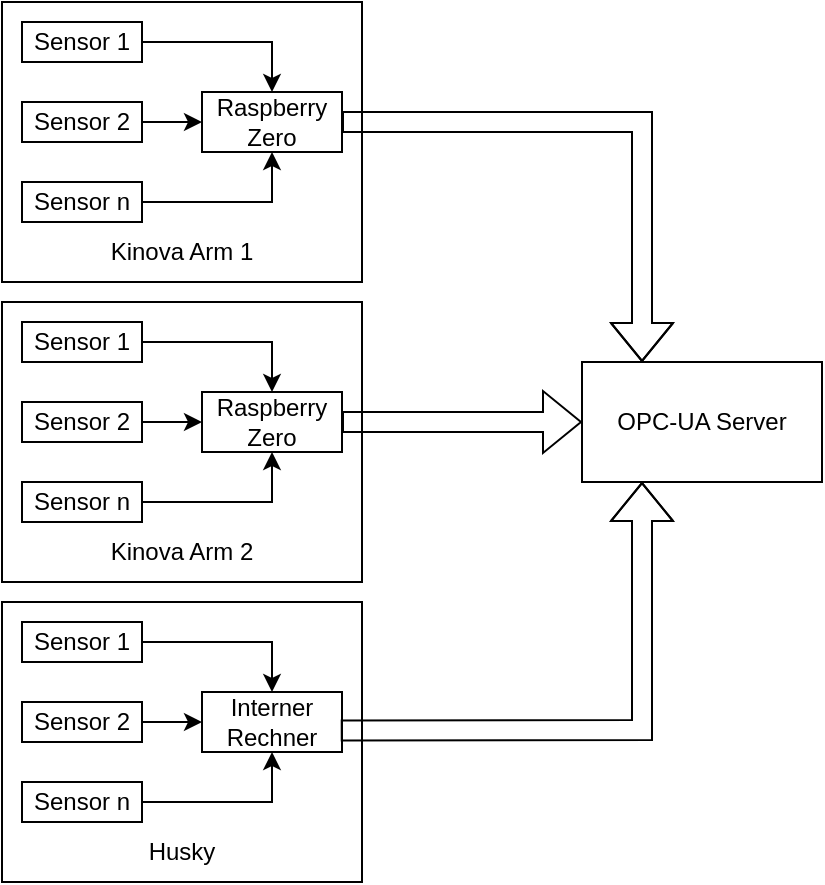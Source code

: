 <mxfile version="21.8.0" type="github">
  <diagram name="Page-1" id="Ken90fRENR_DKgnEPoyX">
    <mxGraphModel dx="989" dy="639" grid="1" gridSize="10" guides="1" tooltips="1" connect="1" arrows="1" fold="1" page="1" pageScale="1" pageWidth="850" pageHeight="1100" math="0" shadow="0">
      <root>
        <mxCell id="0" />
        <mxCell id="1" parent="0" />
        <mxCell id="2kf7gk5V1LucMpKT2yhE-8" value="" style="rounded=0;whiteSpace=wrap;html=1;" vertex="1" parent="1">
          <mxGeometry x="110" y="70" width="180" height="140" as="geometry" />
        </mxCell>
        <mxCell id="2kf7gk5V1LucMpKT2yhE-6" value="" style="edgeStyle=orthogonalEdgeStyle;rounded=0;orthogonalLoop=1;jettySize=auto;html=1;" edge="1" parent="1" source="2kf7gk5V1LucMpKT2yhE-1" target="2kf7gk5V1LucMpKT2yhE-4">
          <mxGeometry relative="1" as="geometry" />
        </mxCell>
        <mxCell id="2kf7gk5V1LucMpKT2yhE-1" value="Sensor 1" style="rounded=0;whiteSpace=wrap;html=1;" vertex="1" parent="1">
          <mxGeometry x="120" y="80" width="60" height="20" as="geometry" />
        </mxCell>
        <mxCell id="2kf7gk5V1LucMpKT2yhE-5" value="" style="edgeStyle=orthogonalEdgeStyle;rounded=0;orthogonalLoop=1;jettySize=auto;html=1;" edge="1" parent="1" source="2kf7gk5V1LucMpKT2yhE-2" target="2kf7gk5V1LucMpKT2yhE-4">
          <mxGeometry relative="1" as="geometry" />
        </mxCell>
        <mxCell id="2kf7gk5V1LucMpKT2yhE-2" value="Sensor 2" style="rounded=0;whiteSpace=wrap;html=1;" vertex="1" parent="1">
          <mxGeometry x="120" y="120" width="60" height="20" as="geometry" />
        </mxCell>
        <mxCell id="2kf7gk5V1LucMpKT2yhE-7" value="" style="edgeStyle=orthogonalEdgeStyle;rounded=0;orthogonalLoop=1;jettySize=auto;html=1;" edge="1" parent="1" source="2kf7gk5V1LucMpKT2yhE-3" target="2kf7gk5V1LucMpKT2yhE-4">
          <mxGeometry relative="1" as="geometry" />
        </mxCell>
        <mxCell id="2kf7gk5V1LucMpKT2yhE-3" value="Sensor n" style="rounded=0;whiteSpace=wrap;html=1;" vertex="1" parent="1">
          <mxGeometry x="120" y="160" width="60" height="20" as="geometry" />
        </mxCell>
        <mxCell id="2kf7gk5V1LucMpKT2yhE-4" value="Raspberry Zero" style="rounded=0;whiteSpace=wrap;html=1;" vertex="1" parent="1">
          <mxGeometry x="210" y="115" width="70" height="30" as="geometry" />
        </mxCell>
        <mxCell id="2kf7gk5V1LucMpKT2yhE-9" value="Kinova Arm 1" style="text;html=1;strokeColor=none;fillColor=none;align=center;verticalAlign=middle;whiteSpace=wrap;rounded=0;" vertex="1" parent="1">
          <mxGeometry x="160" y="180" width="80" height="30" as="geometry" />
        </mxCell>
        <mxCell id="2kf7gk5V1LucMpKT2yhE-10" value="" style="rounded=0;whiteSpace=wrap;html=1;" vertex="1" parent="1">
          <mxGeometry x="110" y="220" width="180" height="140" as="geometry" />
        </mxCell>
        <mxCell id="2kf7gk5V1LucMpKT2yhE-11" value="" style="edgeStyle=orthogonalEdgeStyle;rounded=0;orthogonalLoop=1;jettySize=auto;html=1;" edge="1" parent="1" source="2kf7gk5V1LucMpKT2yhE-12" target="2kf7gk5V1LucMpKT2yhE-17">
          <mxGeometry relative="1" as="geometry" />
        </mxCell>
        <mxCell id="2kf7gk5V1LucMpKT2yhE-12" value="Sensor 1" style="rounded=0;whiteSpace=wrap;html=1;" vertex="1" parent="1">
          <mxGeometry x="120" y="230" width="60" height="20" as="geometry" />
        </mxCell>
        <mxCell id="2kf7gk5V1LucMpKT2yhE-13" value="" style="edgeStyle=orthogonalEdgeStyle;rounded=0;orthogonalLoop=1;jettySize=auto;html=1;" edge="1" parent="1" source="2kf7gk5V1LucMpKT2yhE-14" target="2kf7gk5V1LucMpKT2yhE-17">
          <mxGeometry relative="1" as="geometry" />
        </mxCell>
        <mxCell id="2kf7gk5V1LucMpKT2yhE-14" value="Sensor 2" style="rounded=0;whiteSpace=wrap;html=1;" vertex="1" parent="1">
          <mxGeometry x="120" y="270" width="60" height="20" as="geometry" />
        </mxCell>
        <mxCell id="2kf7gk5V1LucMpKT2yhE-15" value="" style="edgeStyle=orthogonalEdgeStyle;rounded=0;orthogonalLoop=1;jettySize=auto;html=1;" edge="1" parent="1" source="2kf7gk5V1LucMpKT2yhE-16" target="2kf7gk5V1LucMpKT2yhE-17">
          <mxGeometry relative="1" as="geometry" />
        </mxCell>
        <mxCell id="2kf7gk5V1LucMpKT2yhE-16" value="Sensor n" style="rounded=0;whiteSpace=wrap;html=1;" vertex="1" parent="1">
          <mxGeometry x="120" y="310" width="60" height="20" as="geometry" />
        </mxCell>
        <mxCell id="2kf7gk5V1LucMpKT2yhE-17" value="Raspberry Zero" style="rounded=0;whiteSpace=wrap;html=1;" vertex="1" parent="1">
          <mxGeometry x="210" y="265" width="70" height="30" as="geometry" />
        </mxCell>
        <mxCell id="2kf7gk5V1LucMpKT2yhE-18" value="Kinova Arm 2" style="text;html=1;strokeColor=none;fillColor=none;align=center;verticalAlign=middle;whiteSpace=wrap;rounded=0;" vertex="1" parent="1">
          <mxGeometry x="160" y="330" width="80" height="30" as="geometry" />
        </mxCell>
        <mxCell id="2kf7gk5V1LucMpKT2yhE-28" value="" style="rounded=0;whiteSpace=wrap;html=1;" vertex="1" parent="1">
          <mxGeometry x="110" y="370" width="180" height="140" as="geometry" />
        </mxCell>
        <mxCell id="2kf7gk5V1LucMpKT2yhE-29" value="" style="edgeStyle=orthogonalEdgeStyle;rounded=0;orthogonalLoop=1;jettySize=auto;html=1;" edge="1" parent="1" source="2kf7gk5V1LucMpKT2yhE-30" target="2kf7gk5V1LucMpKT2yhE-35">
          <mxGeometry relative="1" as="geometry" />
        </mxCell>
        <mxCell id="2kf7gk5V1LucMpKT2yhE-30" value="Sensor 1" style="rounded=0;whiteSpace=wrap;html=1;" vertex="1" parent="1">
          <mxGeometry x="120" y="380" width="60" height="20" as="geometry" />
        </mxCell>
        <mxCell id="2kf7gk5V1LucMpKT2yhE-31" value="" style="edgeStyle=orthogonalEdgeStyle;rounded=0;orthogonalLoop=1;jettySize=auto;html=1;" edge="1" parent="1" source="2kf7gk5V1LucMpKT2yhE-32" target="2kf7gk5V1LucMpKT2yhE-35">
          <mxGeometry relative="1" as="geometry" />
        </mxCell>
        <mxCell id="2kf7gk5V1LucMpKT2yhE-32" value="Sensor 2" style="rounded=0;whiteSpace=wrap;html=1;" vertex="1" parent="1">
          <mxGeometry x="120" y="420" width="60" height="20" as="geometry" />
        </mxCell>
        <mxCell id="2kf7gk5V1LucMpKT2yhE-33" value="" style="edgeStyle=orthogonalEdgeStyle;rounded=0;orthogonalLoop=1;jettySize=auto;html=1;" edge="1" parent="1" source="2kf7gk5V1LucMpKT2yhE-34" target="2kf7gk5V1LucMpKT2yhE-35">
          <mxGeometry relative="1" as="geometry" />
        </mxCell>
        <mxCell id="2kf7gk5V1LucMpKT2yhE-34" value="Sensor n" style="rounded=0;whiteSpace=wrap;html=1;" vertex="1" parent="1">
          <mxGeometry x="120" y="460" width="60" height="20" as="geometry" />
        </mxCell>
        <mxCell id="2kf7gk5V1LucMpKT2yhE-35" value="Interner Rechner" style="rounded=0;whiteSpace=wrap;html=1;" vertex="1" parent="1">
          <mxGeometry x="210" y="415" width="70" height="30" as="geometry" />
        </mxCell>
        <mxCell id="2kf7gk5V1LucMpKT2yhE-36" value="Husky" style="text;html=1;strokeColor=none;fillColor=none;align=center;verticalAlign=middle;whiteSpace=wrap;rounded=0;" vertex="1" parent="1">
          <mxGeometry x="160" y="480" width="80" height="30" as="geometry" />
        </mxCell>
        <mxCell id="2kf7gk5V1LucMpKT2yhE-37" value="OPC-UA Server" style="rounded=0;whiteSpace=wrap;html=1;" vertex="1" parent="1">
          <mxGeometry x="400" y="250" width="120" height="60" as="geometry" />
        </mxCell>
        <mxCell id="2kf7gk5V1LucMpKT2yhE-39" value="" style="shape=flexArrow;endArrow=classic;html=1;rounded=0;exitX=0.991;exitY=0.641;exitDx=0;exitDy=0;exitPerimeter=0;entryX=0.25;entryY=1;entryDx=0;entryDy=0;" edge="1" parent="1" source="2kf7gk5V1LucMpKT2yhE-35" target="2kf7gk5V1LucMpKT2yhE-37">
          <mxGeometry width="50" height="50" relative="1" as="geometry">
            <mxPoint x="290" y="290" as="sourcePoint" />
            <mxPoint x="410" y="320" as="targetPoint" />
            <Array as="points">
              <mxPoint x="430" y="434" />
            </Array>
          </mxGeometry>
        </mxCell>
        <mxCell id="2kf7gk5V1LucMpKT2yhE-40" value="" style="shape=flexArrow;endArrow=classic;html=1;rounded=0;entryX=0.25;entryY=0;entryDx=0;entryDy=0;exitX=1;exitY=0.5;exitDx=0;exitDy=0;" edge="1" parent="1" source="2kf7gk5V1LucMpKT2yhE-4" target="2kf7gk5V1LucMpKT2yhE-37">
          <mxGeometry width="50" height="50" relative="1" as="geometry">
            <mxPoint x="300" y="300" as="sourcePoint" />
            <mxPoint x="420" y="300" as="targetPoint" />
            <Array as="points">
              <mxPoint x="430" y="130" />
            </Array>
          </mxGeometry>
        </mxCell>
        <mxCell id="2kf7gk5V1LucMpKT2yhE-38" value="" style="shape=flexArrow;endArrow=classic;html=1;rounded=0;entryX=0;entryY=0.5;entryDx=0;entryDy=0;exitX=1;exitY=0.5;exitDx=0;exitDy=0;" edge="1" parent="1" source="2kf7gk5V1LucMpKT2yhE-17" target="2kf7gk5V1LucMpKT2yhE-37">
          <mxGeometry width="50" height="50" relative="1" as="geometry">
            <mxPoint x="200" y="340" as="sourcePoint" />
            <mxPoint x="250" y="290" as="targetPoint" />
          </mxGeometry>
        </mxCell>
      </root>
    </mxGraphModel>
  </diagram>
</mxfile>
